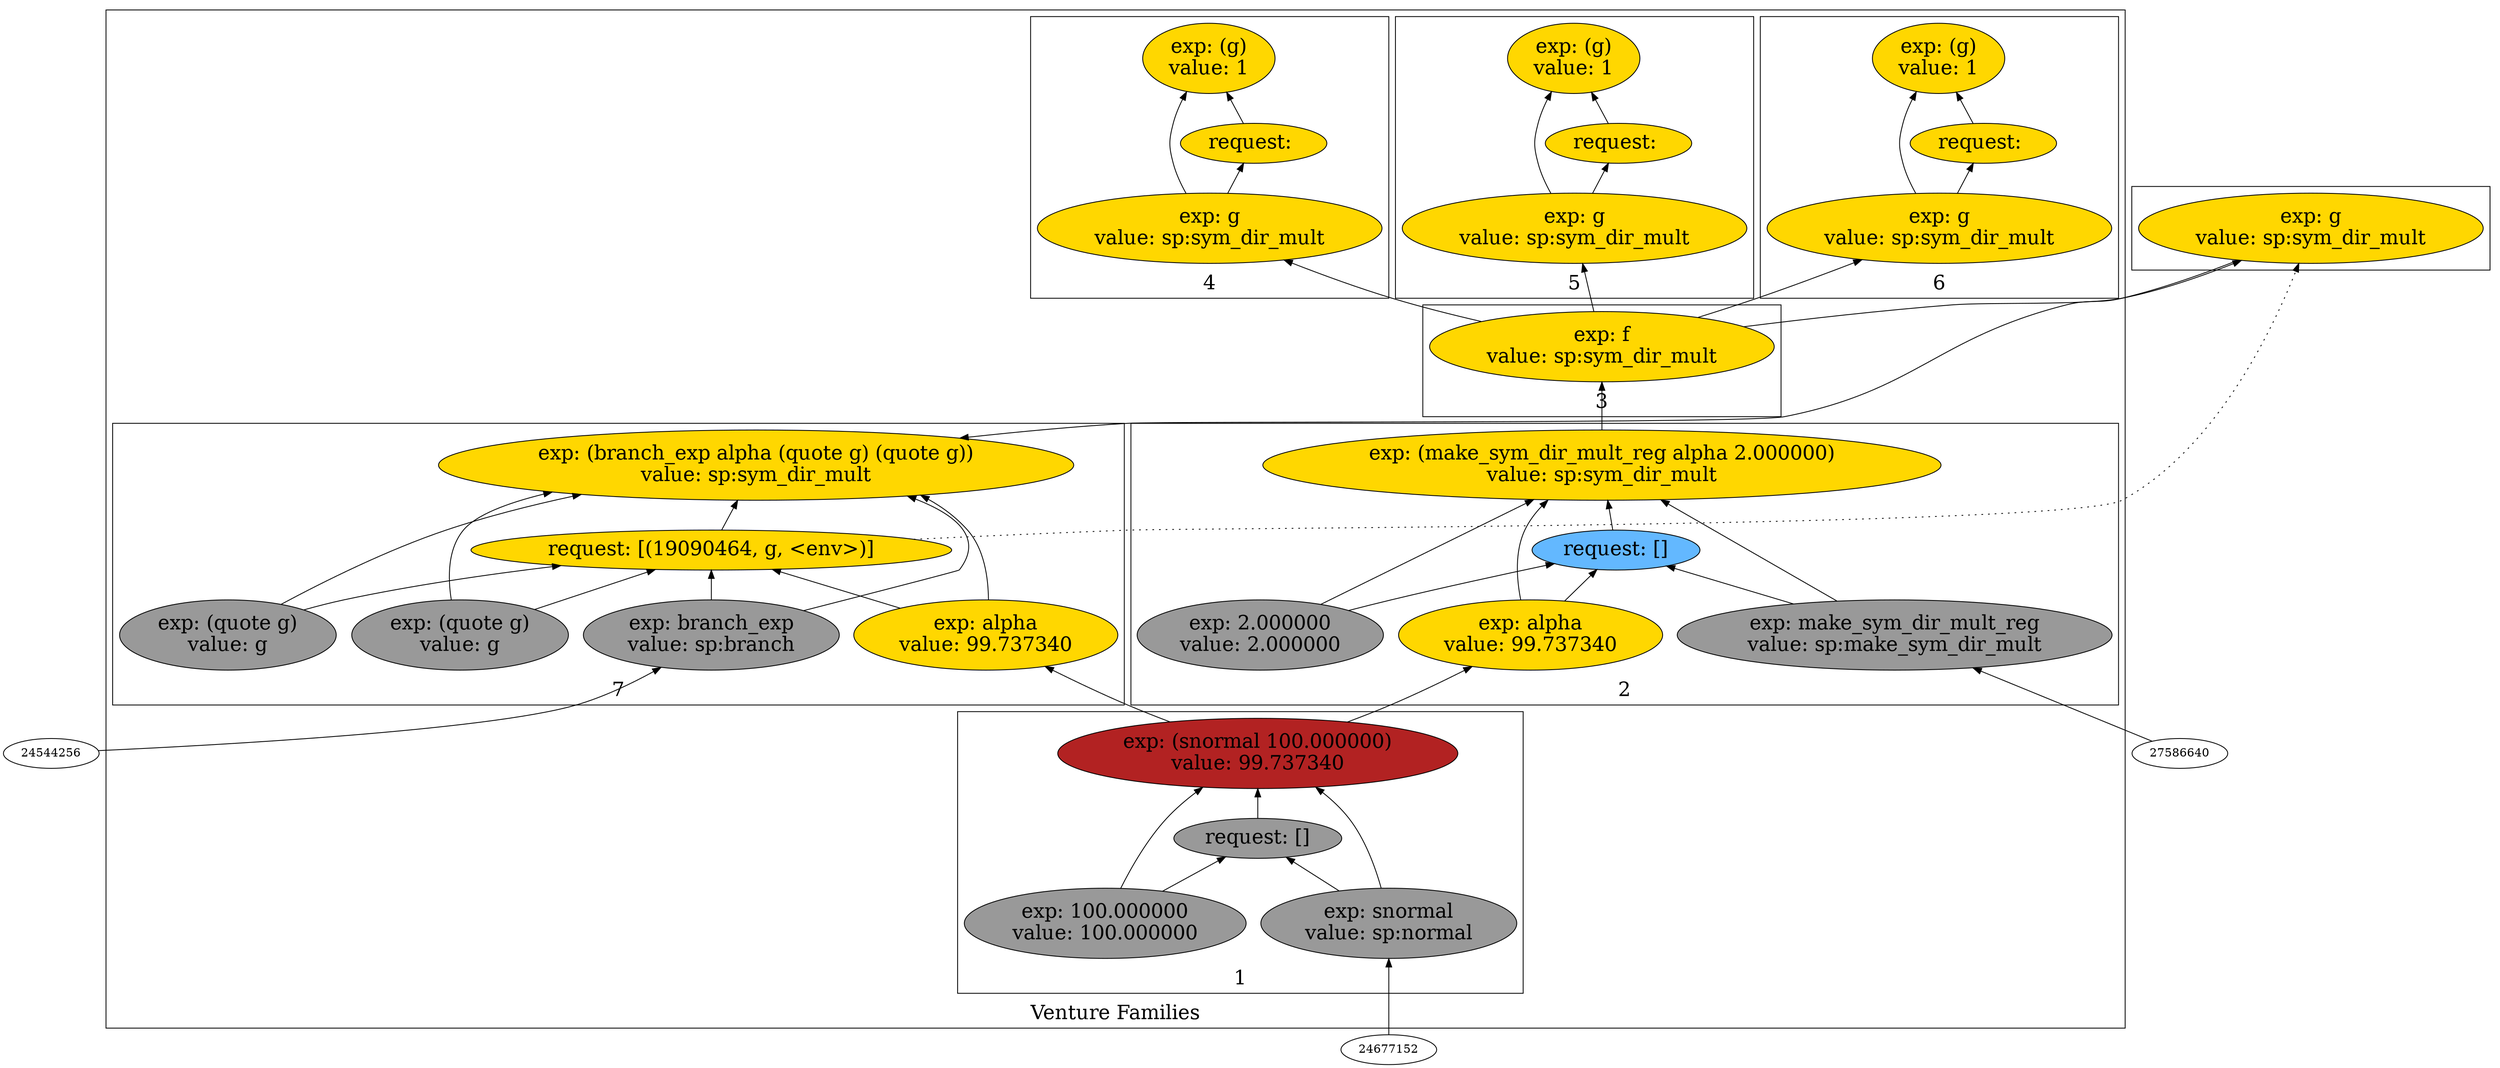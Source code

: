 digraph {
rankdir=BT
fontsize=24
subgraph cluster1 {
label="Venture Families"
subgraph cluster2 {
label="1"
"19555728"["fillcolor"="firebrick" "fontsize"="24" "label"="exp: (snormal 100.000000)\nvalue: 99.737340" "shape"="ellipse" "style"="filled" ]
"21569072"["fillcolor"="grey60" "fontsize"="24" "label"="request: []" "shape"="ellipse" "style"="filled" ]
"21285312"["fillcolor"="grey60" "fontsize"="24" "label"="exp: snormal\nvalue: sp:normal" "shape"="ellipse" "style"="filled" ]
"17556832"["fillcolor"="grey60" "fontsize"="24" "label"="exp: 100.000000\nvalue: 100.000000" "shape"="ellipse" "style"="filled" ]
}

subgraph cluster3 {
label="2"
"22140848"["fillcolor"="gold" "fontsize"="24" "label"="exp: (make_sym_dir_mult_reg alpha 2.000000)\nvalue: sp:sym_dir_mult" "shape"="ellipse" "style"="filled" ]
"19964176"["fillcolor"="steelblue1" "fontsize"="24" "label"="request: []" "shape"="ellipse" "style"="filled" ]
"20536048"["fillcolor"="grey60" "fontsize"="24" "label"="exp: make_sym_dir_mult_reg\nvalue: sp:make_sym_dir_mult" "shape"="ellipse" "style"="filled" ]
"21594288"["fillcolor"="gold" "fontsize"="24" "label"="exp: alpha\nvalue: 99.737340" "shape"="ellipse" "style"="filled" ]
"21669504"["fillcolor"="grey60" "fontsize"="24" "label"="exp: 2.000000\nvalue: 2.000000" "shape"="ellipse" "style"="filled" ]
}

subgraph cluster4 {
label="3"
"21280336"["fillcolor"="gold" "fontsize"="24" "label"="exp: f\nvalue: sp:sym_dir_mult" "shape"="ellipse" "style"="filled" ]
}

subgraph cluster5 {
label="4"
"21253792"["fillcolor"="gold" "fontsize"="24" "label"="exp: (g)\nvalue: 1" "shape"="ellipse" "style"="filled" ]
"20544160"["fillcolor"="gold" "fontsize"="24" "label"="request: " "shape"="ellipse" "style"="filled" ]
"19263232"["fillcolor"="gold" "fontsize"="24" "label"="exp: g\nvalue: sp:sym_dir_mult" "shape"="ellipse" "style"="filled" ]
}

subgraph cluster6 {
label="5"
"21054944"["fillcolor"="gold" "fontsize"="24" "label"="exp: (g)\nvalue: 1" "shape"="ellipse" "style"="filled" ]
"19161760"["fillcolor"="gold" "fontsize"="24" "label"="request: " "shape"="ellipse" "style"="filled" ]
"21008016"["fillcolor"="gold" "fontsize"="24" "label"="exp: g\nvalue: sp:sym_dir_mult" "shape"="ellipse" "style"="filled" ]
}

subgraph cluster7 {
label="6"
"20657840"["fillcolor"="gold" "fontsize"="24" "label"="exp: (g)\nvalue: 1" "shape"="ellipse" "style"="filled" ]
"19542832"["fillcolor"="gold" "fontsize"="24" "label"="request: " "shape"="ellipse" "style"="filled" ]
"20003376"["fillcolor"="gold" "fontsize"="24" "label"="exp: g\nvalue: sp:sym_dir_mult" "shape"="ellipse" "style"="filled" ]
}

subgraph cluster8 {
label="7"
"19527392"["fillcolor"="gold" "fontsize"="24" "label"="exp: (branch_exp alpha (quote g) (quote g))\nvalue: sp:sym_dir_mult" "shape"="ellipse" "style"="filled" ]
"19090464"["fillcolor"="gold" "fontsize"="24" "label"="request: [(19090464, g, <env>)]" "shape"="ellipse" "style"="filled" ]
"21242832"["fillcolor"="grey60" "fontsize"="24" "label"="exp: branch_exp\nvalue: sp:branch" "shape"="ellipse" "style"="filled" ]
"21585232"["fillcolor"="gold" "fontsize"="24" "label"="exp: alpha\nvalue: 99.737340" "shape"="ellipse" "style"="filled" ]
"20015792"["fillcolor"="grey60" "fontsize"="24" "label"="exp: (quote g)\nvalue: g" "shape"="ellipse" "style"="filled" ]
"19757488"["fillcolor"="grey60" "fontsize"="24" "label"="exp: (quote g)\nvalue: g" "shape"="ellipse" "style"="filled" ]
}

}

subgraph cluster9 {
label=""
"24583872"["fillcolor"="gold" "fontsize"="24" "label"="exp: g\nvalue: sp:sym_dir_mult" "shape"="ellipse" "style"="filled" ]
}

"21242832" -> "19527392"["arrowhead"="normal" "color"="black" "constraint"="true" "style"="solid" ]
"21242832" -> "19090464"["arrowhead"="normal" "color"="black" "constraint"="true" "style"="solid" ]
"24544256" -> "21242832"["arrowhead"="normal" "color"="black" "constraint"="true" "style"="solid" ]
"21585232" -> "19527392"["arrowhead"="normal" "color"="black" "constraint"="true" "style"="solid" ]
"21585232" -> "19090464"["arrowhead"="normal" "color"="black" "constraint"="true" "style"="solid" ]
"19555728" -> "21585232"["arrowhead"="normal" "color"="black" "constraint"="true" "style"="solid" ]
"20015792" -> "19527392"["arrowhead"="normal" "color"="black" "constraint"="true" "style"="solid" ]
"20015792" -> "19090464"["arrowhead"="normal" "color"="black" "constraint"="true" "style"="solid" ]
"19757488" -> "19527392"["arrowhead"="normal" "color"="black" "constraint"="true" "style"="solid" ]
"19757488" -> "19090464"["arrowhead"="normal" "color"="black" "constraint"="true" "style"="solid" ]
"19090464" -> "19527392"["arrowhead"="normal" "color"="black" "constraint"="true" "style"="solid" ]
"24583872" -> "19527392"["arrowhead"="normal" "color"="black" "constraint"="true" "style"="solid" ]
"19090464" -> "24583872"["arrowhead"="normal" "color"="black" "constraint"="false" "style"="dotted" ]
"21285312" -> "19555728"["arrowhead"="normal" "color"="black" "constraint"="true" "style"="solid" ]
"21285312" -> "21569072"["arrowhead"="normal" "color"="black" "constraint"="true" "style"="solid" ]
"24677152" -> "21285312"["arrowhead"="normal" "color"="black" "constraint"="true" "style"="solid" ]
"17556832" -> "19555728"["arrowhead"="normal" "color"="black" "constraint"="true" "style"="solid" ]
"17556832" -> "21569072"["arrowhead"="normal" "color"="black" "constraint"="true" "style"="solid" ]
"21569072" -> "19555728"["arrowhead"="normal" "color"="black" "constraint"="true" "style"="solid" ]
"20003376" -> "20657840"["arrowhead"="normal" "color"="black" "constraint"="true" "style"="solid" ]
"20003376" -> "19542832"["arrowhead"="normal" "color"="black" "constraint"="true" "style"="solid" ]
"21280336" -> "20003376"["arrowhead"="normal" "color"="black" "constraint"="true" "style"="solid" ]
"19542832" -> "20657840"["arrowhead"="normal" "color"="black" "constraint"="true" "style"="solid" ]
"21008016" -> "21054944"["arrowhead"="normal" "color"="black" "constraint"="true" "style"="solid" ]
"21008016" -> "19161760"["arrowhead"="normal" "color"="black" "constraint"="true" "style"="solid" ]
"21280336" -> "21008016"["arrowhead"="normal" "color"="black" "constraint"="true" "style"="solid" ]
"19161760" -> "21054944"["arrowhead"="normal" "color"="black" "constraint"="true" "style"="solid" ]
"19263232" -> "21253792"["arrowhead"="normal" "color"="black" "constraint"="true" "style"="solid" ]
"19263232" -> "20544160"["arrowhead"="normal" "color"="black" "constraint"="true" "style"="solid" ]
"21280336" -> "19263232"["arrowhead"="normal" "color"="black" "constraint"="true" "style"="solid" ]
"20544160" -> "21253792"["arrowhead"="normal" "color"="black" "constraint"="true" "style"="solid" ]
"22140848" -> "21280336"["arrowhead"="normal" "color"="black" "constraint"="true" "style"="solid" ]
"20536048" -> "22140848"["arrowhead"="normal" "color"="black" "constraint"="true" "style"="solid" ]
"20536048" -> "19964176"["arrowhead"="normal" "color"="black" "constraint"="true" "style"="solid" ]
"27586640" -> "20536048"["arrowhead"="normal" "color"="black" "constraint"="true" "style"="solid" ]
"21594288" -> "22140848"["arrowhead"="normal" "color"="black" "constraint"="true" "style"="solid" ]
"21594288" -> "19964176"["arrowhead"="normal" "color"="black" "constraint"="true" "style"="solid" ]
"19555728" -> "21594288"["arrowhead"="normal" "color"="black" "constraint"="true" "style"="solid" ]
"21669504" -> "22140848"["arrowhead"="normal" "color"="black" "constraint"="true" "style"="solid" ]
"21669504" -> "19964176"["arrowhead"="normal" "color"="black" "constraint"="true" "style"="solid" ]
"19964176" -> "22140848"["arrowhead"="normal" "color"="black" "constraint"="true" "style"="solid" ]
"21280336" -> "24583872"["arrowhead"="normal" "color"="black" "constraint"="true" "style"="solid" ]

}